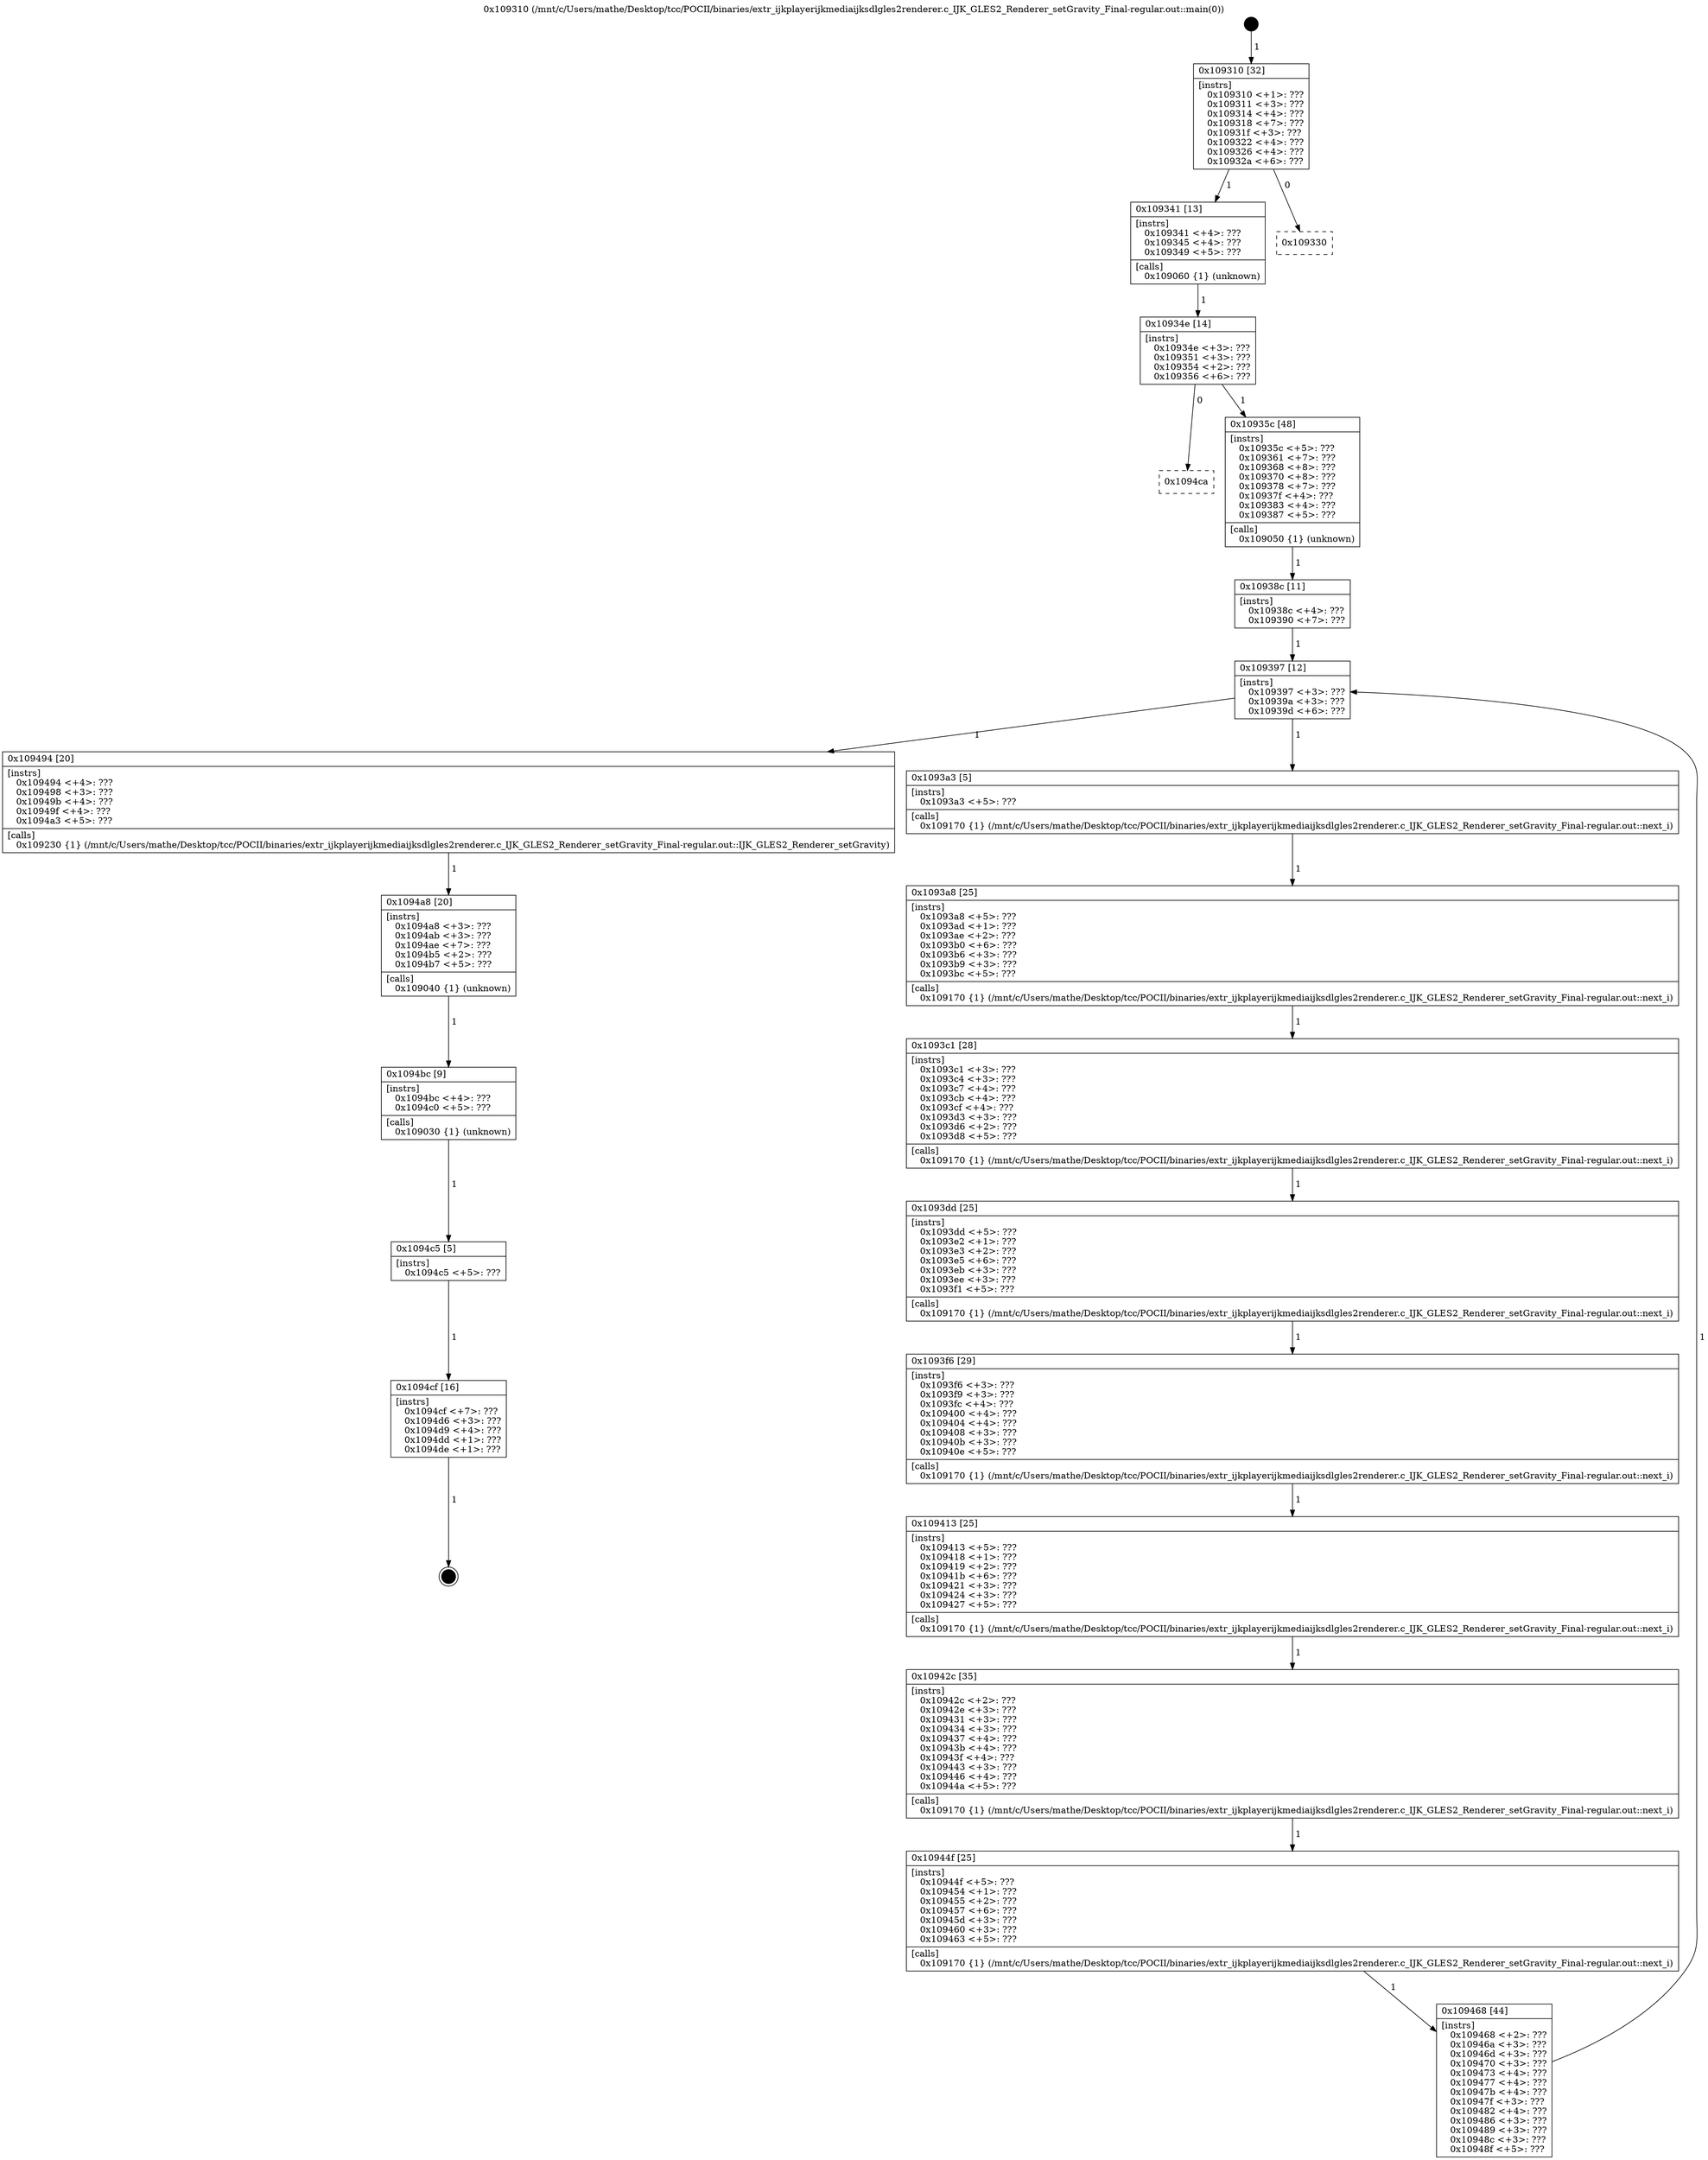digraph "0x109310" {
  label = "0x109310 (/mnt/c/Users/mathe/Desktop/tcc/POCII/binaries/extr_ijkplayerijkmediaijksdlgles2renderer.c_IJK_GLES2_Renderer_setGravity_Final-regular.out::main(0))"
  labelloc = "t"
  node[shape=record]

  Entry [label="",width=0.3,height=0.3,shape=circle,fillcolor=black,style=filled]
  "0x109310" [label="{
     0x109310 [32]\l
     | [instrs]\l
     &nbsp;&nbsp;0x109310 \<+1\>: ???\l
     &nbsp;&nbsp;0x109311 \<+3\>: ???\l
     &nbsp;&nbsp;0x109314 \<+4\>: ???\l
     &nbsp;&nbsp;0x109318 \<+7\>: ???\l
     &nbsp;&nbsp;0x10931f \<+3\>: ???\l
     &nbsp;&nbsp;0x109322 \<+4\>: ???\l
     &nbsp;&nbsp;0x109326 \<+4\>: ???\l
     &nbsp;&nbsp;0x10932a \<+6\>: ???\l
  }"]
  "0x109341" [label="{
     0x109341 [13]\l
     | [instrs]\l
     &nbsp;&nbsp;0x109341 \<+4\>: ???\l
     &nbsp;&nbsp;0x109345 \<+4\>: ???\l
     &nbsp;&nbsp;0x109349 \<+5\>: ???\l
     | [calls]\l
     &nbsp;&nbsp;0x109060 \{1\} (unknown)\l
  }"]
  "0x109330" [label="{
     0x109330\l
  }", style=dashed]
  "0x10934e" [label="{
     0x10934e [14]\l
     | [instrs]\l
     &nbsp;&nbsp;0x10934e \<+3\>: ???\l
     &nbsp;&nbsp;0x109351 \<+3\>: ???\l
     &nbsp;&nbsp;0x109354 \<+2\>: ???\l
     &nbsp;&nbsp;0x109356 \<+6\>: ???\l
  }"]
  "0x1094ca" [label="{
     0x1094ca\l
  }", style=dashed]
  "0x10935c" [label="{
     0x10935c [48]\l
     | [instrs]\l
     &nbsp;&nbsp;0x10935c \<+5\>: ???\l
     &nbsp;&nbsp;0x109361 \<+7\>: ???\l
     &nbsp;&nbsp;0x109368 \<+8\>: ???\l
     &nbsp;&nbsp;0x109370 \<+8\>: ???\l
     &nbsp;&nbsp;0x109378 \<+7\>: ???\l
     &nbsp;&nbsp;0x10937f \<+4\>: ???\l
     &nbsp;&nbsp;0x109383 \<+4\>: ???\l
     &nbsp;&nbsp;0x109387 \<+5\>: ???\l
     | [calls]\l
     &nbsp;&nbsp;0x109050 \{1\} (unknown)\l
  }"]
  Exit [label="",width=0.3,height=0.3,shape=circle,fillcolor=black,style=filled,peripheries=2]
  "0x109397" [label="{
     0x109397 [12]\l
     | [instrs]\l
     &nbsp;&nbsp;0x109397 \<+3\>: ???\l
     &nbsp;&nbsp;0x10939a \<+3\>: ???\l
     &nbsp;&nbsp;0x10939d \<+6\>: ???\l
  }"]
  "0x109494" [label="{
     0x109494 [20]\l
     | [instrs]\l
     &nbsp;&nbsp;0x109494 \<+4\>: ???\l
     &nbsp;&nbsp;0x109498 \<+3\>: ???\l
     &nbsp;&nbsp;0x10949b \<+4\>: ???\l
     &nbsp;&nbsp;0x10949f \<+4\>: ???\l
     &nbsp;&nbsp;0x1094a3 \<+5\>: ???\l
     | [calls]\l
     &nbsp;&nbsp;0x109230 \{1\} (/mnt/c/Users/mathe/Desktop/tcc/POCII/binaries/extr_ijkplayerijkmediaijksdlgles2renderer.c_IJK_GLES2_Renderer_setGravity_Final-regular.out::IJK_GLES2_Renderer_setGravity)\l
  }"]
  "0x1093a3" [label="{
     0x1093a3 [5]\l
     | [instrs]\l
     &nbsp;&nbsp;0x1093a3 \<+5\>: ???\l
     | [calls]\l
     &nbsp;&nbsp;0x109170 \{1\} (/mnt/c/Users/mathe/Desktop/tcc/POCII/binaries/extr_ijkplayerijkmediaijksdlgles2renderer.c_IJK_GLES2_Renderer_setGravity_Final-regular.out::next_i)\l
  }"]
  "0x1093a8" [label="{
     0x1093a8 [25]\l
     | [instrs]\l
     &nbsp;&nbsp;0x1093a8 \<+5\>: ???\l
     &nbsp;&nbsp;0x1093ad \<+1\>: ???\l
     &nbsp;&nbsp;0x1093ae \<+2\>: ???\l
     &nbsp;&nbsp;0x1093b0 \<+6\>: ???\l
     &nbsp;&nbsp;0x1093b6 \<+3\>: ???\l
     &nbsp;&nbsp;0x1093b9 \<+3\>: ???\l
     &nbsp;&nbsp;0x1093bc \<+5\>: ???\l
     | [calls]\l
     &nbsp;&nbsp;0x109170 \{1\} (/mnt/c/Users/mathe/Desktop/tcc/POCII/binaries/extr_ijkplayerijkmediaijksdlgles2renderer.c_IJK_GLES2_Renderer_setGravity_Final-regular.out::next_i)\l
  }"]
  "0x1093c1" [label="{
     0x1093c1 [28]\l
     | [instrs]\l
     &nbsp;&nbsp;0x1093c1 \<+3\>: ???\l
     &nbsp;&nbsp;0x1093c4 \<+3\>: ???\l
     &nbsp;&nbsp;0x1093c7 \<+4\>: ???\l
     &nbsp;&nbsp;0x1093cb \<+4\>: ???\l
     &nbsp;&nbsp;0x1093cf \<+4\>: ???\l
     &nbsp;&nbsp;0x1093d3 \<+3\>: ???\l
     &nbsp;&nbsp;0x1093d6 \<+2\>: ???\l
     &nbsp;&nbsp;0x1093d8 \<+5\>: ???\l
     | [calls]\l
     &nbsp;&nbsp;0x109170 \{1\} (/mnt/c/Users/mathe/Desktop/tcc/POCII/binaries/extr_ijkplayerijkmediaijksdlgles2renderer.c_IJK_GLES2_Renderer_setGravity_Final-regular.out::next_i)\l
  }"]
  "0x1093dd" [label="{
     0x1093dd [25]\l
     | [instrs]\l
     &nbsp;&nbsp;0x1093dd \<+5\>: ???\l
     &nbsp;&nbsp;0x1093e2 \<+1\>: ???\l
     &nbsp;&nbsp;0x1093e3 \<+2\>: ???\l
     &nbsp;&nbsp;0x1093e5 \<+6\>: ???\l
     &nbsp;&nbsp;0x1093eb \<+3\>: ???\l
     &nbsp;&nbsp;0x1093ee \<+3\>: ???\l
     &nbsp;&nbsp;0x1093f1 \<+5\>: ???\l
     | [calls]\l
     &nbsp;&nbsp;0x109170 \{1\} (/mnt/c/Users/mathe/Desktop/tcc/POCII/binaries/extr_ijkplayerijkmediaijksdlgles2renderer.c_IJK_GLES2_Renderer_setGravity_Final-regular.out::next_i)\l
  }"]
  "0x1093f6" [label="{
     0x1093f6 [29]\l
     | [instrs]\l
     &nbsp;&nbsp;0x1093f6 \<+3\>: ???\l
     &nbsp;&nbsp;0x1093f9 \<+3\>: ???\l
     &nbsp;&nbsp;0x1093fc \<+4\>: ???\l
     &nbsp;&nbsp;0x109400 \<+4\>: ???\l
     &nbsp;&nbsp;0x109404 \<+4\>: ???\l
     &nbsp;&nbsp;0x109408 \<+3\>: ???\l
     &nbsp;&nbsp;0x10940b \<+3\>: ???\l
     &nbsp;&nbsp;0x10940e \<+5\>: ???\l
     | [calls]\l
     &nbsp;&nbsp;0x109170 \{1\} (/mnt/c/Users/mathe/Desktop/tcc/POCII/binaries/extr_ijkplayerijkmediaijksdlgles2renderer.c_IJK_GLES2_Renderer_setGravity_Final-regular.out::next_i)\l
  }"]
  "0x109413" [label="{
     0x109413 [25]\l
     | [instrs]\l
     &nbsp;&nbsp;0x109413 \<+5\>: ???\l
     &nbsp;&nbsp;0x109418 \<+1\>: ???\l
     &nbsp;&nbsp;0x109419 \<+2\>: ???\l
     &nbsp;&nbsp;0x10941b \<+6\>: ???\l
     &nbsp;&nbsp;0x109421 \<+3\>: ???\l
     &nbsp;&nbsp;0x109424 \<+3\>: ???\l
     &nbsp;&nbsp;0x109427 \<+5\>: ???\l
     | [calls]\l
     &nbsp;&nbsp;0x109170 \{1\} (/mnt/c/Users/mathe/Desktop/tcc/POCII/binaries/extr_ijkplayerijkmediaijksdlgles2renderer.c_IJK_GLES2_Renderer_setGravity_Final-regular.out::next_i)\l
  }"]
  "0x10942c" [label="{
     0x10942c [35]\l
     | [instrs]\l
     &nbsp;&nbsp;0x10942c \<+2\>: ???\l
     &nbsp;&nbsp;0x10942e \<+3\>: ???\l
     &nbsp;&nbsp;0x109431 \<+3\>: ???\l
     &nbsp;&nbsp;0x109434 \<+3\>: ???\l
     &nbsp;&nbsp;0x109437 \<+4\>: ???\l
     &nbsp;&nbsp;0x10943b \<+4\>: ???\l
     &nbsp;&nbsp;0x10943f \<+4\>: ???\l
     &nbsp;&nbsp;0x109443 \<+3\>: ???\l
     &nbsp;&nbsp;0x109446 \<+4\>: ???\l
     &nbsp;&nbsp;0x10944a \<+5\>: ???\l
     | [calls]\l
     &nbsp;&nbsp;0x109170 \{1\} (/mnt/c/Users/mathe/Desktop/tcc/POCII/binaries/extr_ijkplayerijkmediaijksdlgles2renderer.c_IJK_GLES2_Renderer_setGravity_Final-regular.out::next_i)\l
  }"]
  "0x10944f" [label="{
     0x10944f [25]\l
     | [instrs]\l
     &nbsp;&nbsp;0x10944f \<+5\>: ???\l
     &nbsp;&nbsp;0x109454 \<+1\>: ???\l
     &nbsp;&nbsp;0x109455 \<+2\>: ???\l
     &nbsp;&nbsp;0x109457 \<+6\>: ???\l
     &nbsp;&nbsp;0x10945d \<+3\>: ???\l
     &nbsp;&nbsp;0x109460 \<+3\>: ???\l
     &nbsp;&nbsp;0x109463 \<+5\>: ???\l
     | [calls]\l
     &nbsp;&nbsp;0x109170 \{1\} (/mnt/c/Users/mathe/Desktop/tcc/POCII/binaries/extr_ijkplayerijkmediaijksdlgles2renderer.c_IJK_GLES2_Renderer_setGravity_Final-regular.out::next_i)\l
  }"]
  "0x109468" [label="{
     0x109468 [44]\l
     | [instrs]\l
     &nbsp;&nbsp;0x109468 \<+2\>: ???\l
     &nbsp;&nbsp;0x10946a \<+3\>: ???\l
     &nbsp;&nbsp;0x10946d \<+3\>: ???\l
     &nbsp;&nbsp;0x109470 \<+3\>: ???\l
     &nbsp;&nbsp;0x109473 \<+4\>: ???\l
     &nbsp;&nbsp;0x109477 \<+4\>: ???\l
     &nbsp;&nbsp;0x10947b \<+4\>: ???\l
     &nbsp;&nbsp;0x10947f \<+3\>: ???\l
     &nbsp;&nbsp;0x109482 \<+4\>: ???\l
     &nbsp;&nbsp;0x109486 \<+3\>: ???\l
     &nbsp;&nbsp;0x109489 \<+3\>: ???\l
     &nbsp;&nbsp;0x10948c \<+3\>: ???\l
     &nbsp;&nbsp;0x10948f \<+5\>: ???\l
  }"]
  "0x10938c" [label="{
     0x10938c [11]\l
     | [instrs]\l
     &nbsp;&nbsp;0x10938c \<+4\>: ???\l
     &nbsp;&nbsp;0x109390 \<+7\>: ???\l
  }"]
  "0x1094a8" [label="{
     0x1094a8 [20]\l
     | [instrs]\l
     &nbsp;&nbsp;0x1094a8 \<+3\>: ???\l
     &nbsp;&nbsp;0x1094ab \<+3\>: ???\l
     &nbsp;&nbsp;0x1094ae \<+7\>: ???\l
     &nbsp;&nbsp;0x1094b5 \<+2\>: ???\l
     &nbsp;&nbsp;0x1094b7 \<+5\>: ???\l
     | [calls]\l
     &nbsp;&nbsp;0x109040 \{1\} (unknown)\l
  }"]
  "0x1094bc" [label="{
     0x1094bc [9]\l
     | [instrs]\l
     &nbsp;&nbsp;0x1094bc \<+4\>: ???\l
     &nbsp;&nbsp;0x1094c0 \<+5\>: ???\l
     | [calls]\l
     &nbsp;&nbsp;0x109030 \{1\} (unknown)\l
  }"]
  "0x1094c5" [label="{
     0x1094c5 [5]\l
     | [instrs]\l
     &nbsp;&nbsp;0x1094c5 \<+5\>: ???\l
  }"]
  "0x1094cf" [label="{
     0x1094cf [16]\l
     | [instrs]\l
     &nbsp;&nbsp;0x1094cf \<+7\>: ???\l
     &nbsp;&nbsp;0x1094d6 \<+3\>: ???\l
     &nbsp;&nbsp;0x1094d9 \<+4\>: ???\l
     &nbsp;&nbsp;0x1094dd \<+1\>: ???\l
     &nbsp;&nbsp;0x1094de \<+1\>: ???\l
  }"]
  Entry -> "0x109310" [label=" 1"]
  "0x109310" -> "0x109341" [label=" 1"]
  "0x109310" -> "0x109330" [label=" 0"]
  "0x109341" -> "0x10934e" [label=" 1"]
  "0x10934e" -> "0x1094ca" [label=" 0"]
  "0x10934e" -> "0x10935c" [label=" 1"]
  "0x1094cf" -> Exit [label=" 1"]
  "0x10935c" -> "0x10938c" [label=" 1"]
  "0x109397" -> "0x109494" [label=" 1"]
  "0x109397" -> "0x1093a3" [label=" 1"]
  "0x1093a3" -> "0x1093a8" [label=" 1"]
  "0x1093a8" -> "0x1093c1" [label=" 1"]
  "0x1093c1" -> "0x1093dd" [label=" 1"]
  "0x1093dd" -> "0x1093f6" [label=" 1"]
  "0x1093f6" -> "0x109413" [label=" 1"]
  "0x109413" -> "0x10942c" [label=" 1"]
  "0x10942c" -> "0x10944f" [label=" 1"]
  "0x10944f" -> "0x109468" [label=" 1"]
  "0x10938c" -> "0x109397" [label=" 1"]
  "0x109468" -> "0x109397" [label=" 1"]
  "0x109494" -> "0x1094a8" [label=" 1"]
  "0x1094a8" -> "0x1094bc" [label=" 1"]
  "0x1094bc" -> "0x1094c5" [label=" 1"]
  "0x1094c5" -> "0x1094cf" [label=" 1"]
}
